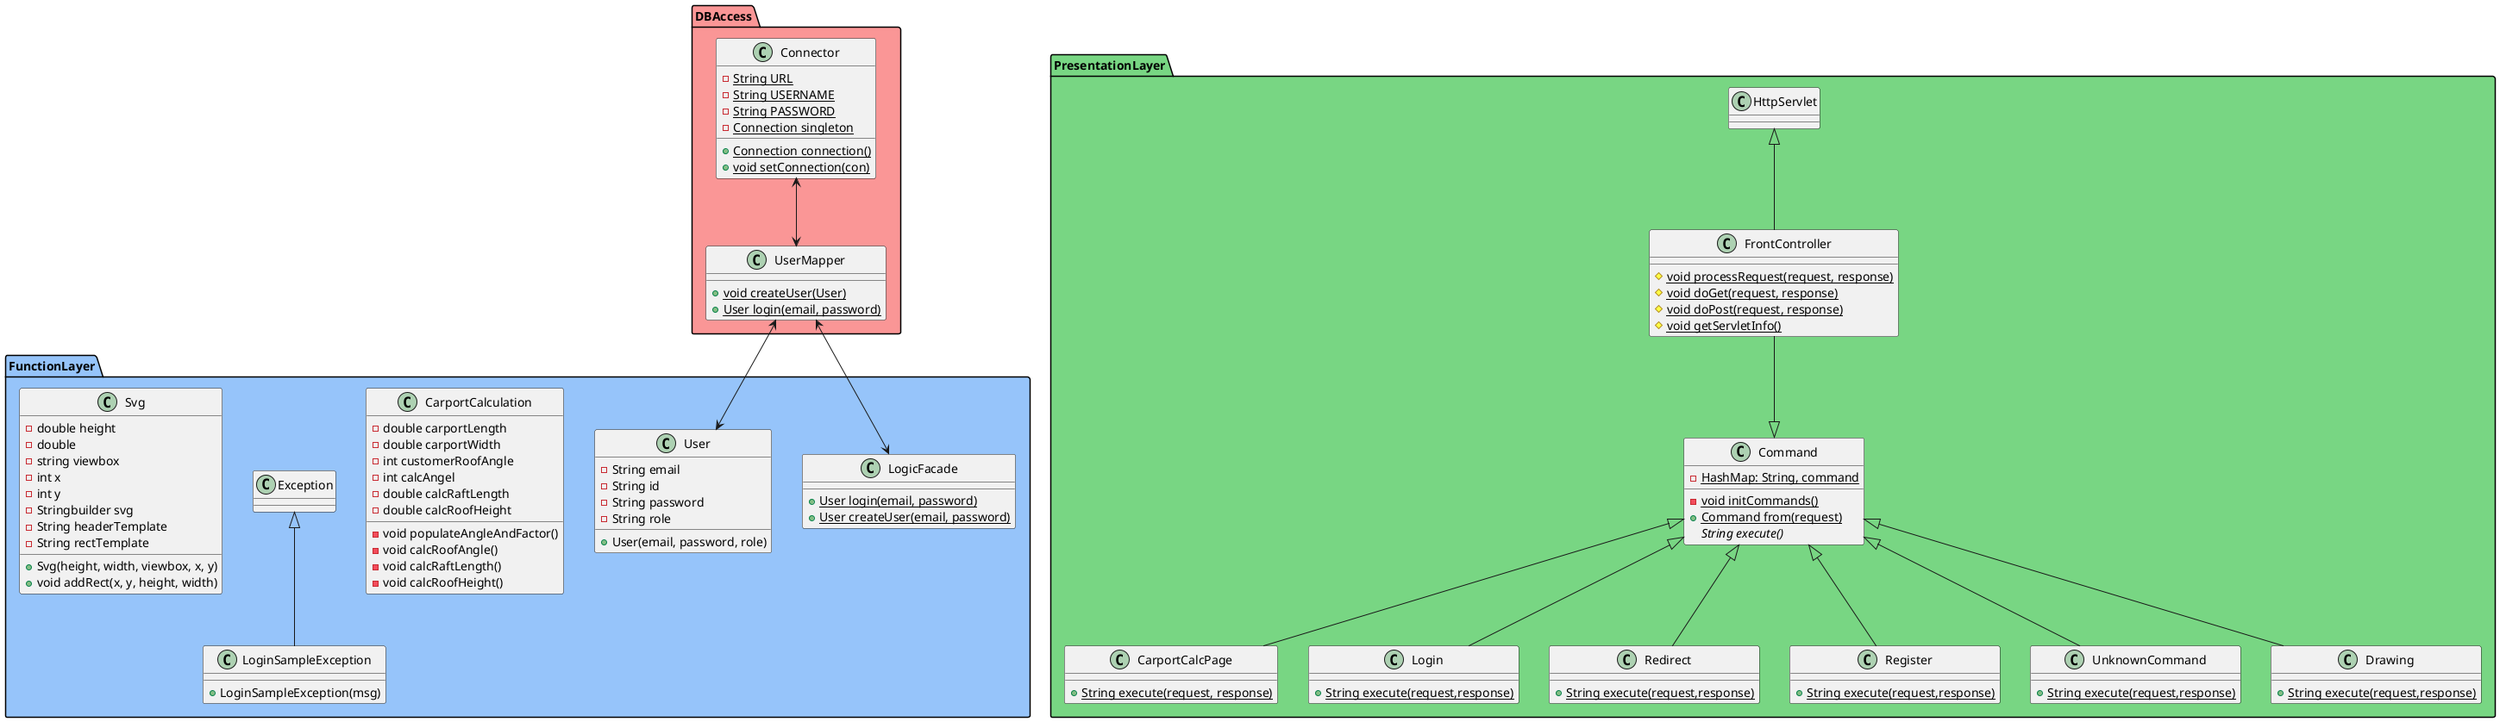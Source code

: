 @startuml

package "DBAccess" #fa9696 {

Class UserMapper{
{static}+void createUser(User)
{static}+User login(email, password)
}

class Connector{
{static}-String URL
{static}-String USERNAME
{static}-String PASSWORD
{static}-Connection singleton
{static}+Connection connection()
{static}+void setConnection(con)
}

}
/'
Comment
'/

package "FunctionLayer" #96c4fa {

LogicFacade <--> UserMapper
Connector <--> UserMapper
UserMapper <--> User

class CarportCalculation{
-double carportLength
-double carportWidth
-int customerRoofAngle
-int calcAngel
-double calcRaftLength
-double calcRoofHeight
-void populateAngleAndFactor()
-void calcRoofAngle()
-void calcRaftLength()
-void calcRoofHeight()
}

class LogicFacade {
{static}+User login(email, password)
{static}+User createUser(email, password)
}

class LoginSampleException extends Exception{
+LoginSampleException(msg)
}

class User{
-String email
-String id
-String password
-String role
+User(email, password, role)
}

class Svg{
-double height
-double
-string viewbox
-int x
-int y
-Stringbuilder svg
-String headerTemplate
-String rectTemplate
+Svg(height, width, viewbox, x, y)
+void addRect(x, y, height, width)
}

}

package "PresentationLayer" #78d683 {

FrontController --|> Command

class Command{
{Static}-HashMap: String, command
{Static}-void initCommands()
{Static}+Command from(request)
{abstract} String execute()
}

class CarportCalcPage extends Command{
{Static}+String execute(request, response)
}

class FrontController extends HttpServlet{
{Static}#void processRequest(request, response)
{Static}#void doGet(request, response)
{Static}#void doPost(request, response)
{Static}#void getServletInfo()
}

class Login extends Command{
{Static}+String execute(request,response)
}

class Redirect extends Command{
{Static}+String execute(request,response)
}

class Register extends Command{
{Static}+String execute(request,response)
}

class UnknownCommand extends Command{
{Static}+String execute(request,response)
}

class Drawing extends Command{
{Static}+String execute(request,response)
}

}

@enduml